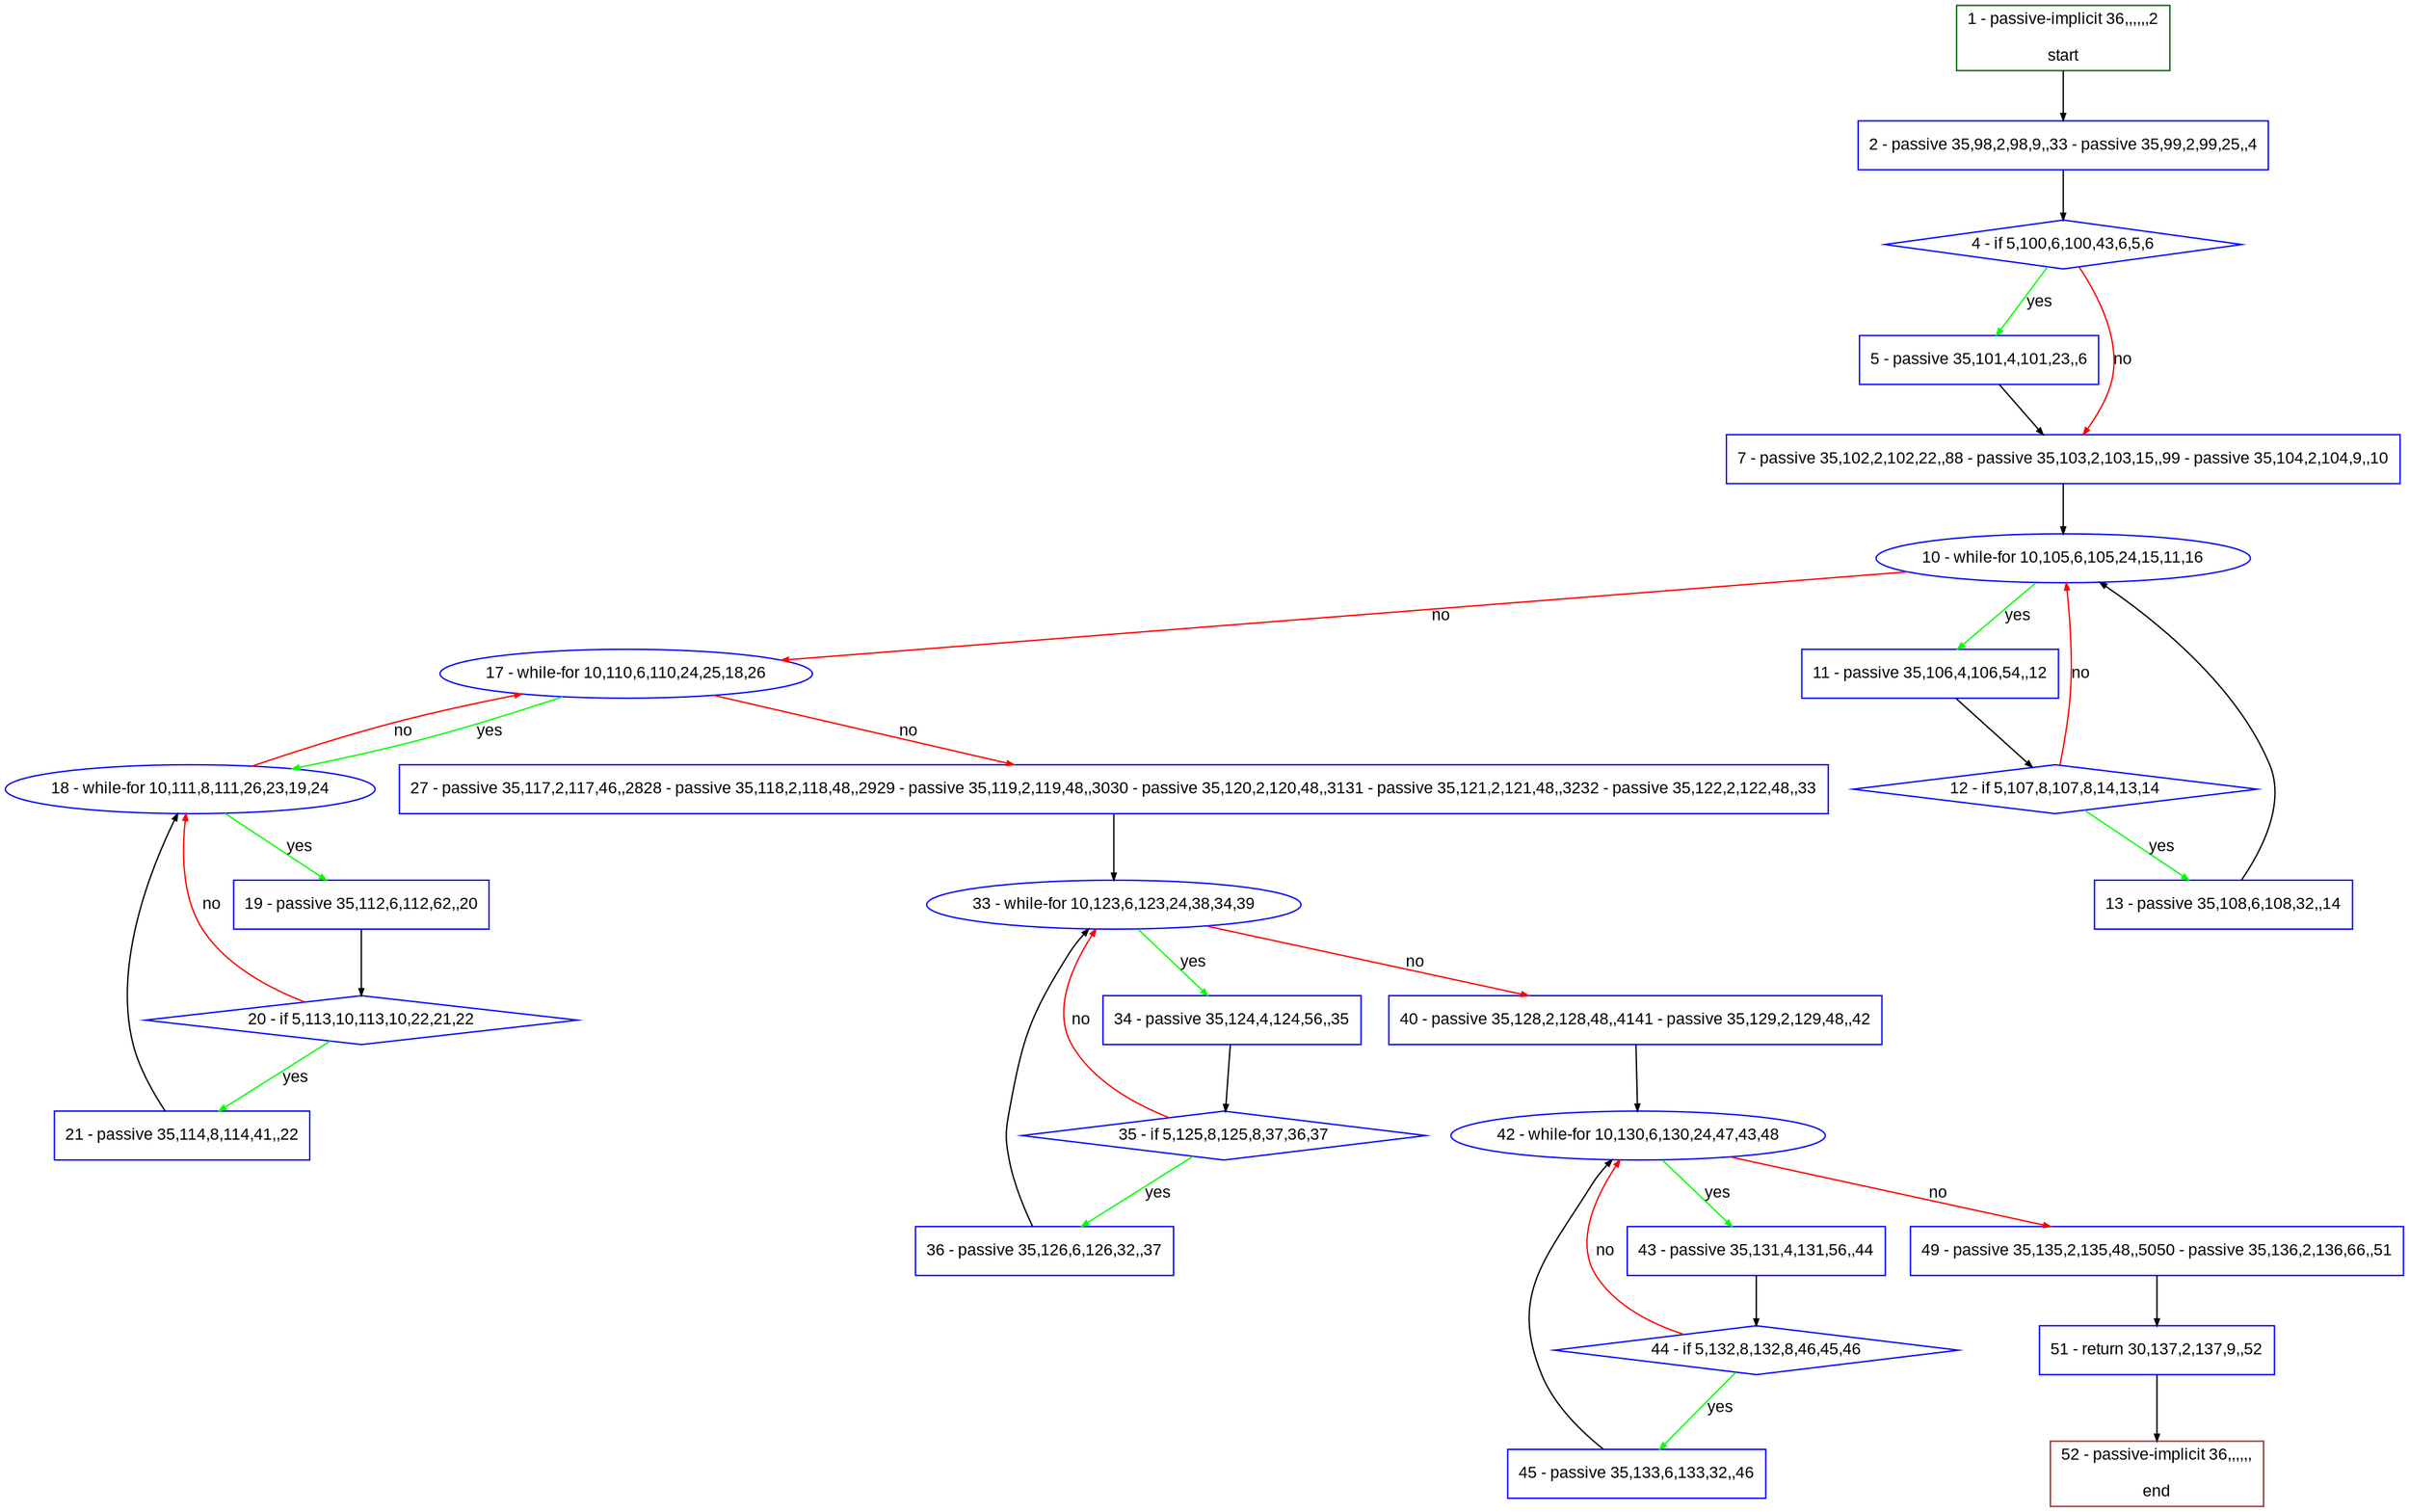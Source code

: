 digraph "" {
  graph [pack="true", label="", fontsize="12", packmode="clust", fontname="Arial", fillcolor="#FFFFCC", bgcolor="white", style="rounded,filled", compound="true"];
  node [node_initialized="no", label="", color="grey", fontsize="12", fillcolor="white", fontname="Arial", style="filled", shape="rectangle", compound="true", fixedsize="false"];
  edge [fontcolor="black", arrowhead="normal", arrowtail="none", arrowsize="0.5", ltail="", label="", color="black", fontsize="12", lhead="", fontname="Arial", dir="forward", compound="true"];
  __N1 [label="2 - passive 35,98,2,98,9,,33 - passive 35,99,2,99,25,,4", color="#0000ff", fillcolor="#ffffff", style="filled", shape="box"];
  __N2 [label="1 - passive-implicit 36,,,,,,2\n\nstart", color="#006400", fillcolor="#ffffff", style="filled", shape="box"];
  __N3 [label="4 - if 5,100,6,100,43,6,5,6", color="#0000ff", fillcolor="#ffffff", style="filled", shape="diamond"];
  __N4 [label="5 - passive 35,101,4,101,23,,6", color="#0000ff", fillcolor="#ffffff", style="filled", shape="box"];
  __N5 [label="7 - passive 35,102,2,102,22,,88 - passive 35,103,2,103,15,,99 - passive 35,104,2,104,9,,10", color="#0000ff", fillcolor="#ffffff", style="filled", shape="box"];
  __N6 [label="10 - while-for 10,105,6,105,24,15,11,16", color="#0000ff", fillcolor="#ffffff", style="filled", shape="oval"];
  __N7 [label="11 - passive 35,106,4,106,54,,12", color="#0000ff", fillcolor="#ffffff", style="filled", shape="box"];
  __N8 [label="17 - while-for 10,110,6,110,24,25,18,26", color="#0000ff", fillcolor="#ffffff", style="filled", shape="oval"];
  __N9 [label="12 - if 5,107,8,107,8,14,13,14", color="#0000ff", fillcolor="#ffffff", style="filled", shape="diamond"];
  __N10 [label="13 - passive 35,108,6,108,32,,14", color="#0000ff", fillcolor="#ffffff", style="filled", shape="box"];
  __N11 [label="18 - while-for 10,111,8,111,26,23,19,24", color="#0000ff", fillcolor="#ffffff", style="filled", shape="oval"];
  __N12 [label="27 - passive 35,117,2,117,46,,2828 - passive 35,118,2,118,48,,2929 - passive 35,119,2,119,48,,3030 - passive 35,120,2,120,48,,3131 - passive 35,121,2,121,48,,3232 - passive 35,122,2,122,48,,33", color="#0000ff", fillcolor="#ffffff", style="filled", shape="box"];
  __N13 [label="19 - passive 35,112,6,112,62,,20", color="#0000ff", fillcolor="#ffffff", style="filled", shape="box"];
  __N14 [label="20 - if 5,113,10,113,10,22,21,22", color="#0000ff", fillcolor="#ffffff", style="filled", shape="diamond"];
  __N15 [label="21 - passive 35,114,8,114,41,,22", color="#0000ff", fillcolor="#ffffff", style="filled", shape="box"];
  __N16 [label="33 - while-for 10,123,6,123,24,38,34,39", color="#0000ff", fillcolor="#ffffff", style="filled", shape="oval"];
  __N17 [label="34 - passive 35,124,4,124,56,,35", color="#0000ff", fillcolor="#ffffff", style="filled", shape="box"];
  __N18 [label="40 - passive 35,128,2,128,48,,4141 - passive 35,129,2,129,48,,42", color="#0000ff", fillcolor="#ffffff", style="filled", shape="box"];
  __N19 [label="35 - if 5,125,8,125,8,37,36,37", color="#0000ff", fillcolor="#ffffff", style="filled", shape="diamond"];
  __N20 [label="36 - passive 35,126,6,126,32,,37", color="#0000ff", fillcolor="#ffffff", style="filled", shape="box"];
  __N21 [label="42 - while-for 10,130,6,130,24,47,43,48", color="#0000ff", fillcolor="#ffffff", style="filled", shape="oval"];
  __N22 [label="43 - passive 35,131,4,131,56,,44", color="#0000ff", fillcolor="#ffffff", style="filled", shape="box"];
  __N23 [label="49 - passive 35,135,2,135,48,,5050 - passive 35,136,2,136,66,,51", color="#0000ff", fillcolor="#ffffff", style="filled", shape="box"];
  __N24 [label="44 - if 5,132,8,132,8,46,45,46", color="#0000ff", fillcolor="#ffffff", style="filled", shape="diamond"];
  __N25 [label="45 - passive 35,133,6,133,32,,46", color="#0000ff", fillcolor="#ffffff", style="filled", shape="box"];
  __N26 [label="51 - return 30,137,2,137,9,,52", color="#0000ff", fillcolor="#ffffff", style="filled", shape="box"];
  __N27 [label="52 - passive-implicit 36,,,,,,\n\nend", color="#a52a2a", fillcolor="#ffffff", style="filled", shape="box"];
  __N2 -> __N1 [arrowhead="normal", arrowtail="none", color="#000000", label="", dir="forward"];
  __N1 -> __N3 [arrowhead="normal", arrowtail="none", color="#000000", label="", dir="forward"];
  __N3 -> __N4 [arrowhead="normal", arrowtail="none", color="#00ff00", label="yes", dir="forward"];
  __N3 -> __N5 [arrowhead="normal", arrowtail="none", color="#ff0000", label="no", dir="forward"];
  __N4 -> __N5 [arrowhead="normal", arrowtail="none", color="#000000", label="", dir="forward"];
  __N5 -> __N6 [arrowhead="normal", arrowtail="none", color="#000000", label="", dir="forward"];
  __N6 -> __N7 [arrowhead="normal", arrowtail="none", color="#00ff00", label="yes", dir="forward"];
  __N6 -> __N8 [arrowhead="normal", arrowtail="none", color="#ff0000", label="no", dir="forward"];
  __N7 -> __N9 [arrowhead="normal", arrowtail="none", color="#000000", label="", dir="forward"];
  __N9 -> __N6 [arrowhead="normal", arrowtail="none", color="#ff0000", label="no", dir="forward"];
  __N9 -> __N10 [arrowhead="normal", arrowtail="none", color="#00ff00", label="yes", dir="forward"];
  __N10 -> __N6 [arrowhead="normal", arrowtail="none", color="#000000", label="", dir="forward"];
  __N8 -> __N11 [arrowhead="normal", arrowtail="none", color="#00ff00", label="yes", dir="forward"];
  __N11 -> __N8 [arrowhead="normal", arrowtail="none", color="#ff0000", label="no", dir="forward"];
  __N8 -> __N12 [arrowhead="normal", arrowtail="none", color="#ff0000", label="no", dir="forward"];
  __N11 -> __N13 [arrowhead="normal", arrowtail="none", color="#00ff00", label="yes", dir="forward"];
  __N13 -> __N14 [arrowhead="normal", arrowtail="none", color="#000000", label="", dir="forward"];
  __N14 -> __N11 [arrowhead="normal", arrowtail="none", color="#ff0000", label="no", dir="forward"];
  __N14 -> __N15 [arrowhead="normal", arrowtail="none", color="#00ff00", label="yes", dir="forward"];
  __N15 -> __N11 [arrowhead="normal", arrowtail="none", color="#000000", label="", dir="forward"];
  __N12 -> __N16 [arrowhead="normal", arrowtail="none", color="#000000", label="", dir="forward"];
  __N16 -> __N17 [arrowhead="normal", arrowtail="none", color="#00ff00", label="yes", dir="forward"];
  __N16 -> __N18 [arrowhead="normal", arrowtail="none", color="#ff0000", label="no", dir="forward"];
  __N17 -> __N19 [arrowhead="normal", arrowtail="none", color="#000000", label="", dir="forward"];
  __N19 -> __N16 [arrowhead="normal", arrowtail="none", color="#ff0000", label="no", dir="forward"];
  __N19 -> __N20 [arrowhead="normal", arrowtail="none", color="#00ff00", label="yes", dir="forward"];
  __N20 -> __N16 [arrowhead="normal", arrowtail="none", color="#000000", label="", dir="forward"];
  __N18 -> __N21 [arrowhead="normal", arrowtail="none", color="#000000", label="", dir="forward"];
  __N21 -> __N22 [arrowhead="normal", arrowtail="none", color="#00ff00", label="yes", dir="forward"];
  __N21 -> __N23 [arrowhead="normal", arrowtail="none", color="#ff0000", label="no", dir="forward"];
  __N22 -> __N24 [arrowhead="normal", arrowtail="none", color="#000000", label="", dir="forward"];
  __N24 -> __N21 [arrowhead="normal", arrowtail="none", color="#ff0000", label="no", dir="forward"];
  __N24 -> __N25 [arrowhead="normal", arrowtail="none", color="#00ff00", label="yes", dir="forward"];
  __N25 -> __N21 [arrowhead="normal", arrowtail="none", color="#000000", label="", dir="forward"];
  __N23 -> __N26 [arrowhead="normal", arrowtail="none", color="#000000", label="", dir="forward"];
  __N26 -> __N27 [arrowhead="normal", arrowtail="none", color="#000000", label="", dir="forward"];
}
